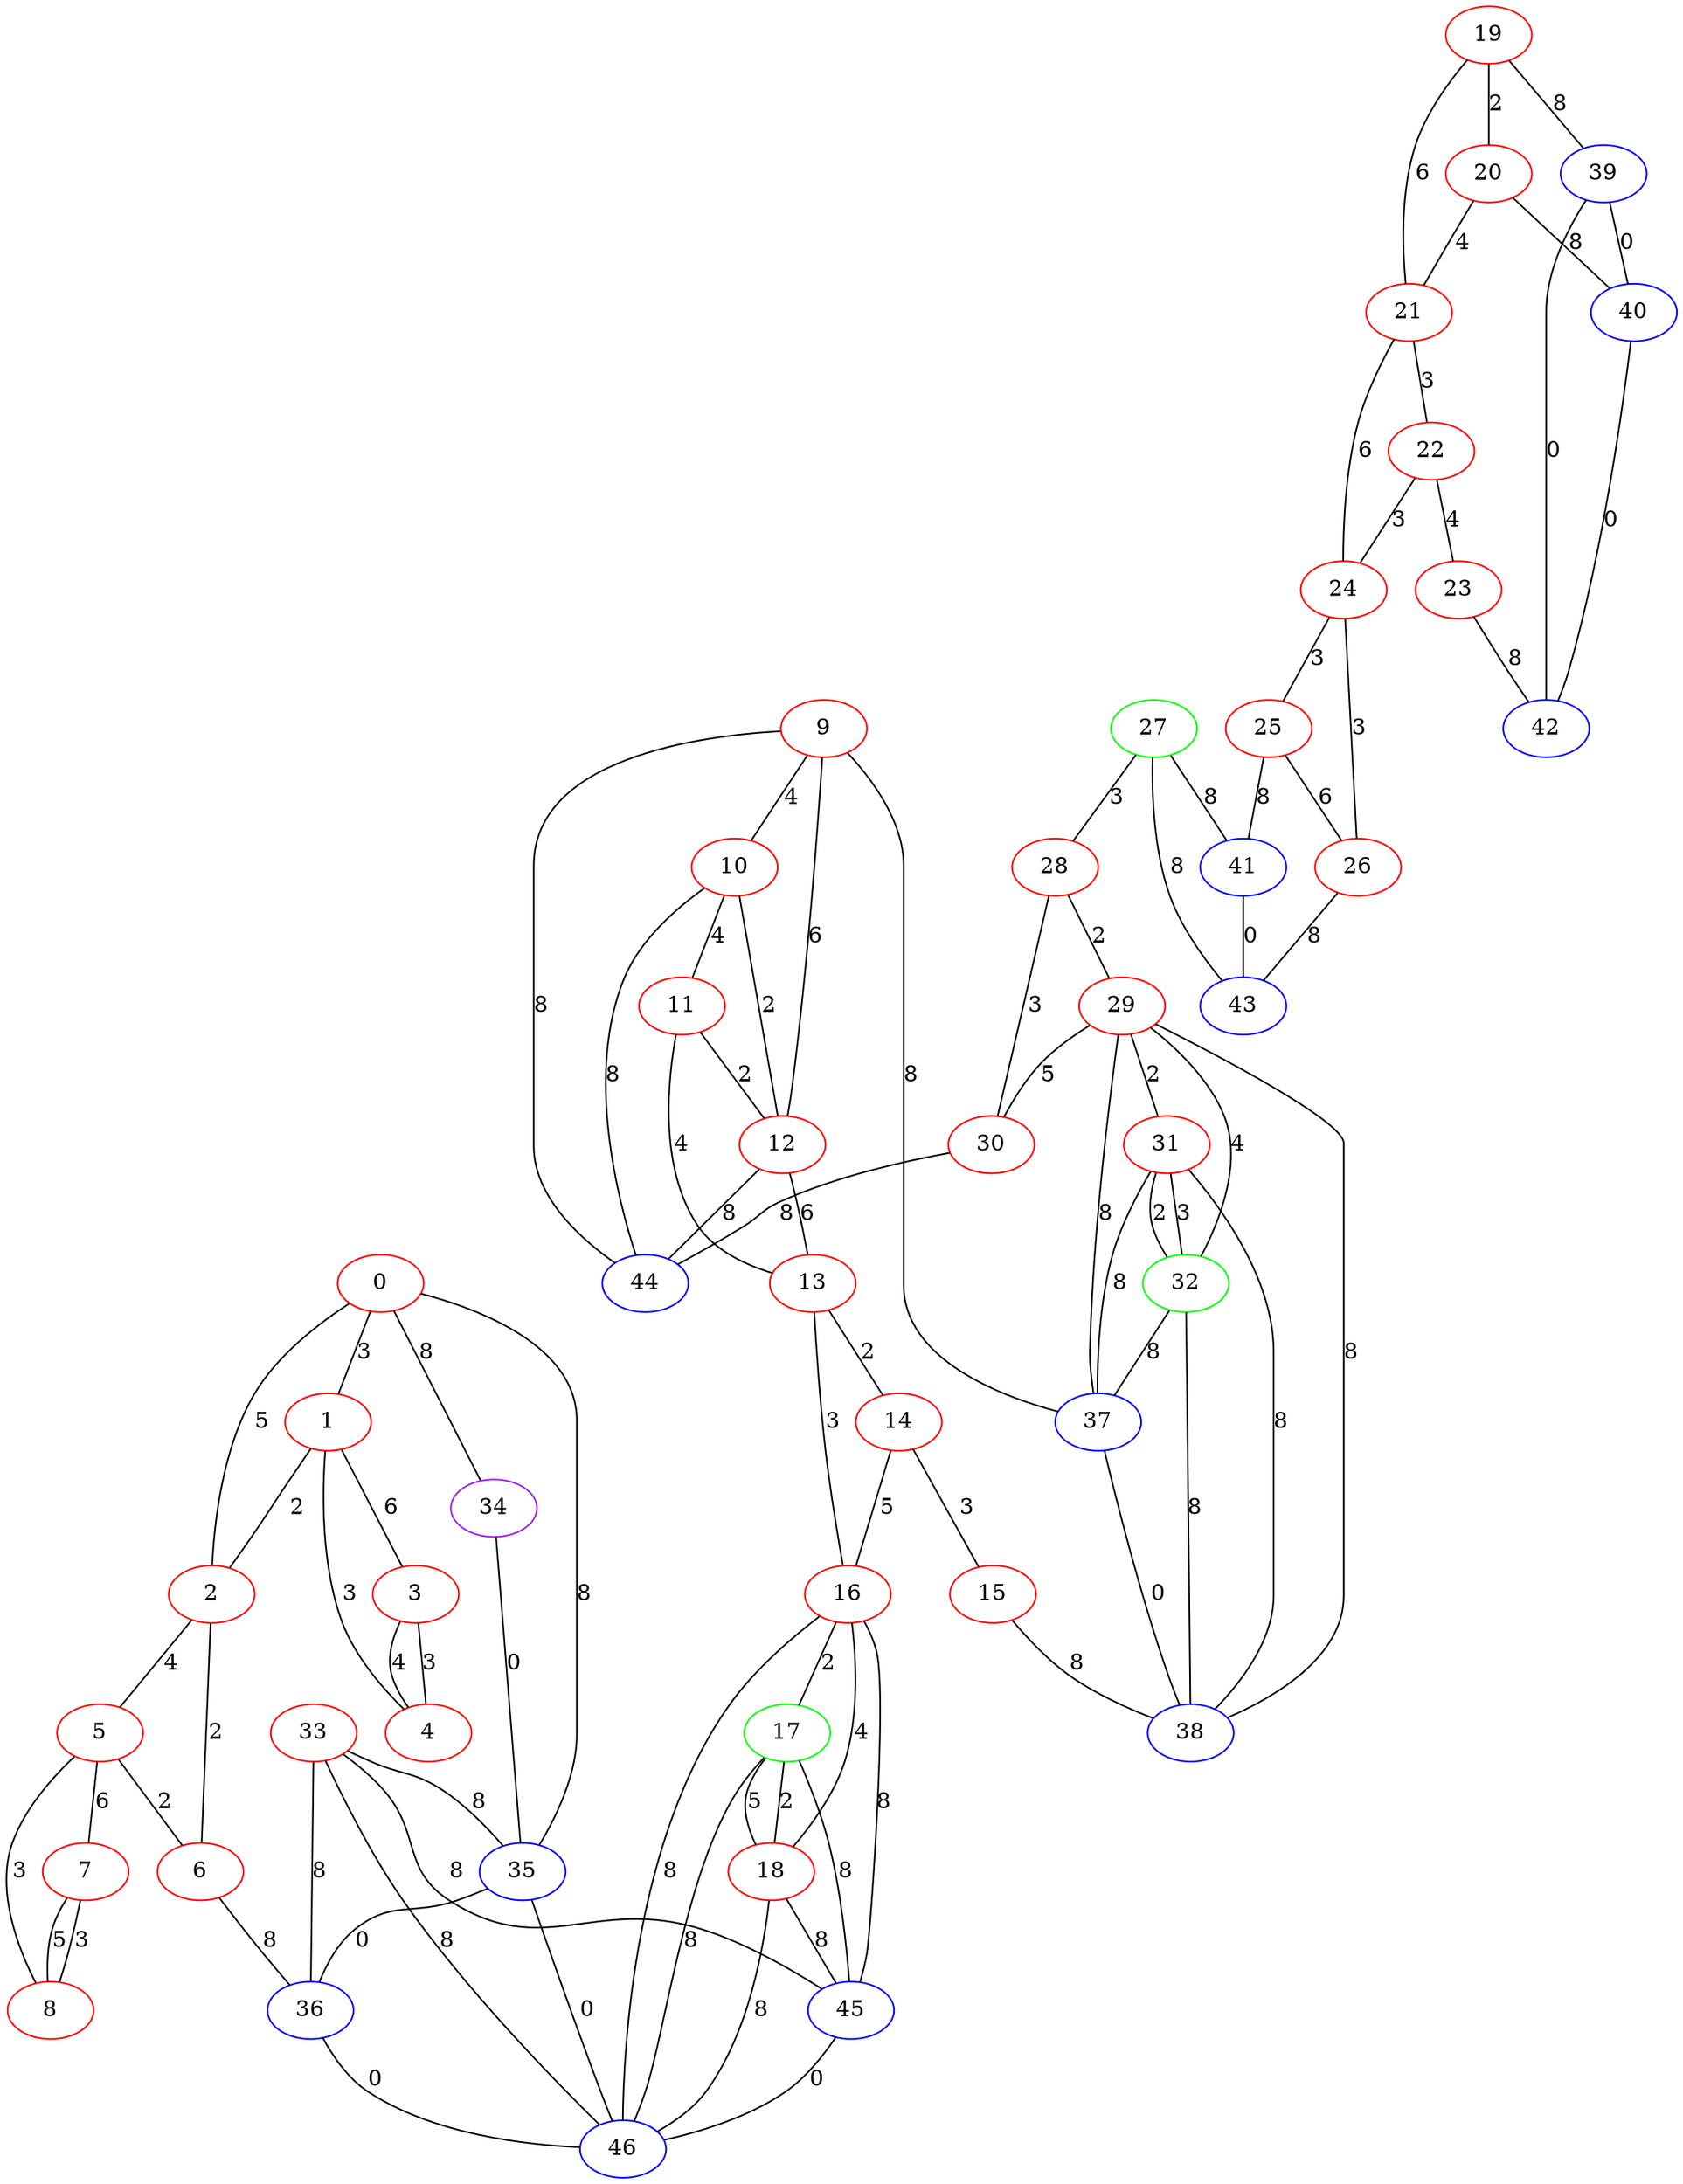 graph "" {
0 [color=red, weight=1];
1 [color=red, weight=1];
2 [color=red, weight=1];
3 [color=red, weight=1];
4 [color=red, weight=1];
5 [color=red, weight=1];
6 [color=red, weight=1];
7 [color=red, weight=1];
8 [color=red, weight=1];
9 [color=red, weight=1];
10 [color=red, weight=1];
11 [color=red, weight=1];
12 [color=red, weight=1];
13 [color=red, weight=1];
14 [color=red, weight=1];
15 [color=red, weight=1];
16 [color=red, weight=1];
17 [color=green, weight=2];
18 [color=red, weight=1];
19 [color=red, weight=1];
20 [color=red, weight=1];
21 [color=red, weight=1];
22 [color=red, weight=1];
23 [color=red, weight=1];
24 [color=red, weight=1];
25 [color=red, weight=1];
26 [color=red, weight=1];
27 [color=green, weight=2];
28 [color=red, weight=1];
29 [color=red, weight=1];
30 [color=red, weight=1];
31 [color=red, weight=1];
32 [color=green, weight=2];
33 [color=red, weight=1];
34 [color=purple, weight=4];
35 [color=blue, weight=3];
36 [color=blue, weight=3];
37 [color=blue, weight=3];
38 [color=blue, weight=3];
39 [color=blue, weight=3];
40 [color=blue, weight=3];
41 [color=blue, weight=3];
42 [color=blue, weight=3];
43 [color=blue, weight=3];
44 [color=blue, weight=3];
45 [color=blue, weight=3];
46 [color=blue, weight=3];
0 -- 1  [key=0, label=3];
0 -- 2  [key=0, label=5];
0 -- 35  [key=0, label=8];
0 -- 34  [key=0, label=8];
1 -- 2  [key=0, label=2];
1 -- 3  [key=0, label=6];
1 -- 4  [key=0, label=3];
2 -- 5  [key=0, label=4];
2 -- 6  [key=0, label=2];
3 -- 4  [key=0, label=4];
3 -- 4  [key=1, label=3];
5 -- 8  [key=0, label=3];
5 -- 6  [key=0, label=2];
5 -- 7  [key=0, label=6];
6 -- 36  [key=0, label=8];
7 -- 8  [key=0, label=5];
7 -- 8  [key=1, label=3];
9 -- 44  [key=0, label=8];
9 -- 10  [key=0, label=4];
9 -- 12  [key=0, label=6];
9 -- 37  [key=0, label=8];
10 -- 11  [key=0, label=4];
10 -- 12  [key=0, label=2];
10 -- 44  [key=0, label=8];
11 -- 12  [key=0, label=2];
11 -- 13  [key=0, label=4];
12 -- 44  [key=0, label=8];
12 -- 13  [key=0, label=6];
13 -- 16  [key=0, label=3];
13 -- 14  [key=0, label=2];
14 -- 16  [key=0, label=5];
14 -- 15  [key=0, label=3];
15 -- 38  [key=0, label=8];
16 -- 46  [key=0, label=8];
16 -- 45  [key=0, label=8];
16 -- 17  [key=0, label=2];
16 -- 18  [key=0, label=4];
17 -- 18  [key=0, label=5];
17 -- 18  [key=1, label=2];
17 -- 45  [key=0, label=8];
17 -- 46  [key=0, label=8];
18 -- 45  [key=0, label=8];
18 -- 46  [key=0, label=8];
19 -- 20  [key=0, label=2];
19 -- 21  [key=0, label=6];
19 -- 39  [key=0, label=8];
20 -- 40  [key=0, label=8];
20 -- 21  [key=0, label=4];
21 -- 24  [key=0, label=6];
21 -- 22  [key=0, label=3];
22 -- 24  [key=0, label=3];
22 -- 23  [key=0, label=4];
23 -- 42  [key=0, label=8];
24 -- 25  [key=0, label=3];
24 -- 26  [key=0, label=3];
25 -- 41  [key=0, label=8];
25 -- 26  [key=0, label=6];
26 -- 43  [key=0, label=8];
27 -- 41  [key=0, label=8];
27 -- 43  [key=0, label=8];
27 -- 28  [key=0, label=3];
28 -- 29  [key=0, label=2];
28 -- 30  [key=0, label=3];
29 -- 32  [key=0, label=4];
29 -- 37  [key=0, label=8];
29 -- 38  [key=0, label=8];
29 -- 30  [key=0, label=5];
29 -- 31  [key=0, label=2];
30 -- 44  [key=0, label=8];
31 -- 32  [key=0, label=3];
31 -- 32  [key=1, label=2];
31 -- 38  [key=0, label=8];
31 -- 37  [key=0, label=8];
32 -- 37  [key=0, label=8];
32 -- 38  [key=0, label=8];
33 -- 35  [key=0, label=8];
33 -- 36  [key=0, label=8];
33 -- 45  [key=0, label=8];
33 -- 46  [key=0, label=8];
34 -- 35  [key=0, label=0];
35 -- 36  [key=0, label=0];
35 -- 46  [key=0, label=0];
36 -- 46  [key=0, label=0];
37 -- 38  [key=0, label=0];
39 -- 40  [key=0, label=0];
39 -- 42  [key=0, label=0];
40 -- 42  [key=0, label=0];
41 -- 43  [key=0, label=0];
45 -- 46  [key=0, label=0];
}
